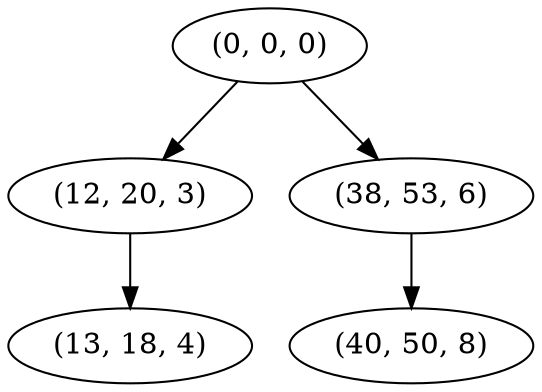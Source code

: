 digraph tree {
    "(0, 0, 0)";
    "(12, 20, 3)";
    "(13, 18, 4)";
    "(38, 53, 6)";
    "(40, 50, 8)";
    "(0, 0, 0)" -> "(12, 20, 3)";
    "(0, 0, 0)" -> "(38, 53, 6)";
    "(12, 20, 3)" -> "(13, 18, 4)";
    "(38, 53, 6)" -> "(40, 50, 8)";
}
